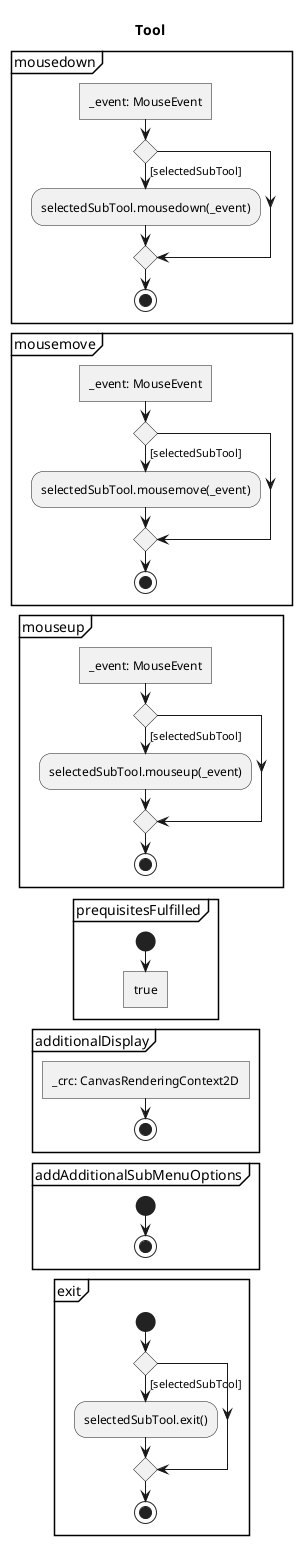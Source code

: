 @startuml Tool
skinparam monochrome true

title Tool

partition mousedown {
	:_event: MouseEvent]
	if() then ([selectedSubTool])
		:selectedSubTool.mousedown(_event);
	endif
	stop
}

partition mousemove {
	:_event: MouseEvent]
	if() then ([selectedSubTool])
		:selectedSubTool.mousemove(_event);
	endif
	stop
}

partition mouseup {
	:_event: MouseEvent]
	if() then ([selectedSubTool])
		:selectedSubTool.mouseup(_event);
	endif
	stop
}

partition prequisitesFulfilled {
	start
	:true]
	detach
}

partition additionalDisplay {
	:_crc: CanvasRenderingContext2D]
	stop
}

partition addAdditionalSubMenuOptions {
	start
	stop
}

partition exit {
	start
	if() then ([selectedSubTool])
		:selectedSubTool.exit();
	endif
	stop
}

@enduml